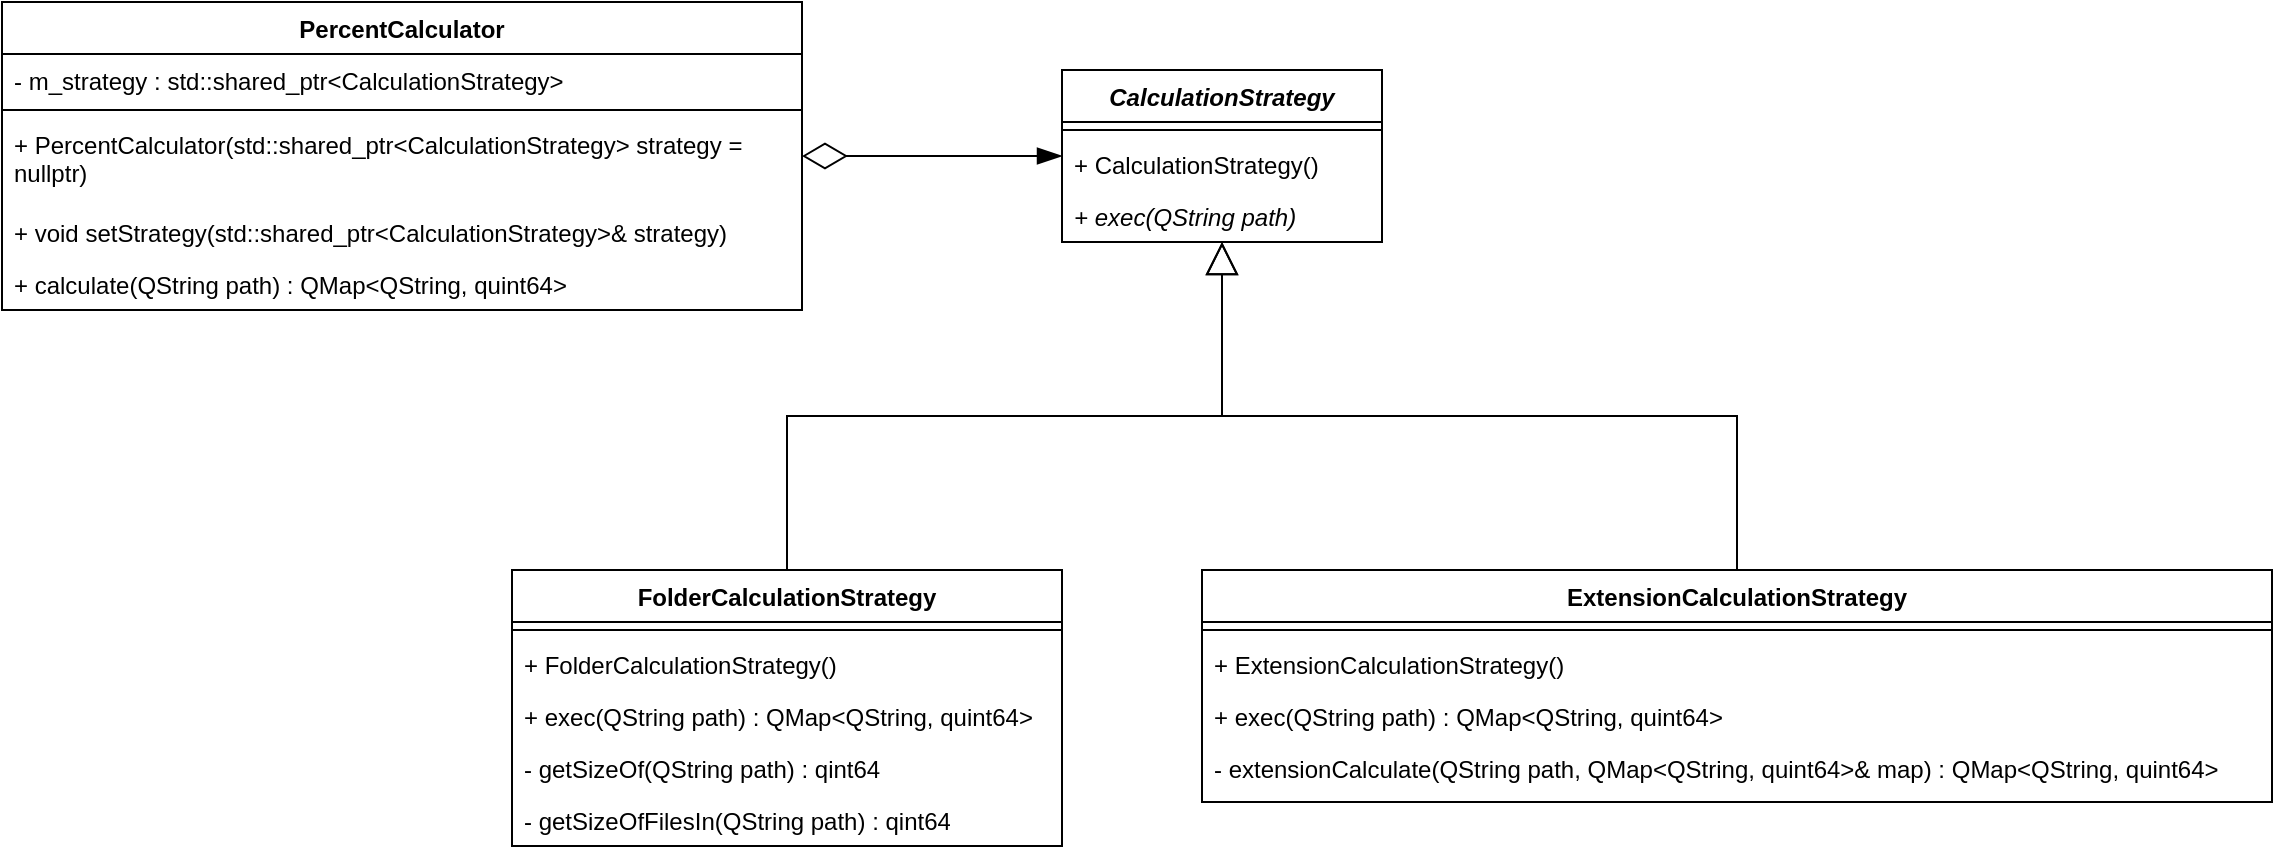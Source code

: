 <mxfile version="24.4.9" type="device">
  <diagram name="Страница — 1" id="_kUY2N4ZLPKGWOJeO3o4">
    <mxGraphModel dx="1293" dy="747" grid="1" gridSize="10" guides="1" tooltips="1" connect="1" arrows="1" fold="1" page="1" pageScale="1" pageWidth="1169" pageHeight="827" math="0" shadow="0">
      <root>
        <mxCell id="0" />
        <mxCell id="1" parent="0" />
        <mxCell id="EZLeDql6kAfV6pXtA3XM-2" value="&lt;i&gt;CalculationStrategy&lt;/i&gt;" style="swimlane;fontStyle=1;align=center;verticalAlign=top;childLayout=stackLayout;horizontal=1;startSize=26;horizontalStack=0;resizeParent=1;resizeParentMax=0;resizeLast=0;collapsible=1;marginBottom=0;whiteSpace=wrap;html=1;" parent="1" vertex="1">
          <mxGeometry x="547" y="304" width="160" height="86" as="geometry" />
        </mxCell>
        <mxCell id="EZLeDql6kAfV6pXtA3XM-4" value="" style="line;strokeWidth=1;fillColor=none;align=left;verticalAlign=middle;spacingTop=-1;spacingLeft=3;spacingRight=3;rotatable=0;labelPosition=right;points=[];portConstraint=eastwest;strokeColor=inherit;" parent="EZLeDql6kAfV6pXtA3XM-2" vertex="1">
          <mxGeometry y="26" width="160" height="8" as="geometry" />
        </mxCell>
        <mxCell id="EZLeDql6kAfV6pXtA3XM-5" value="+&amp;nbsp;&lt;span style=&quot;text-align: center;&quot;&gt;CalculationStrategy()&lt;/span&gt;" style="text;strokeColor=none;fillColor=none;align=left;verticalAlign=top;spacingLeft=4;spacingRight=4;overflow=hidden;rotatable=0;points=[[0,0.5],[1,0.5]];portConstraint=eastwest;whiteSpace=wrap;html=1;" parent="EZLeDql6kAfV6pXtA3XM-2" vertex="1">
          <mxGeometry y="34" width="160" height="26" as="geometry" />
        </mxCell>
        <mxCell id="EZLeDql6kAfV6pXtA3XM-6" value="&lt;i&gt;+ exec&lt;span style=&quot;text-align: center;&quot;&gt;(QString path)&lt;/span&gt;&lt;/i&gt;" style="text;strokeColor=none;fillColor=none;align=left;verticalAlign=top;spacingLeft=4;spacingRight=4;overflow=hidden;rotatable=0;points=[[0,0.5],[1,0.5]];portConstraint=eastwest;whiteSpace=wrap;html=1;" parent="EZLeDql6kAfV6pXtA3XM-2" vertex="1">
          <mxGeometry y="60" width="160" height="26" as="geometry" />
        </mxCell>
        <mxCell id="EZLeDql6kAfV6pXtA3XM-11" style="edgeStyle=orthogonalEdgeStyle;rounded=0;orthogonalLoop=1;jettySize=auto;html=1;endArrow=block;endFill=0;endSize=14;" parent="1" source="EZLeDql6kAfV6pXtA3XM-7" target="EZLeDql6kAfV6pXtA3XM-2" edge="1">
          <mxGeometry relative="1" as="geometry" />
        </mxCell>
        <mxCell id="EZLeDql6kAfV6pXtA3XM-7" value="ExtensionCalculationStrategy" style="swimlane;fontStyle=1;align=center;verticalAlign=top;childLayout=stackLayout;horizontal=1;startSize=26;horizontalStack=0;resizeParent=1;resizeParentMax=0;resizeLast=0;collapsible=1;marginBottom=0;whiteSpace=wrap;html=1;" parent="1" vertex="1">
          <mxGeometry x="617" y="554" width="535" height="116" as="geometry" />
        </mxCell>
        <mxCell id="EZLeDql6kAfV6pXtA3XM-9" value="" style="line;strokeWidth=1;fillColor=none;align=left;verticalAlign=middle;spacingTop=-1;spacingLeft=3;spacingRight=3;rotatable=0;labelPosition=right;points=[];portConstraint=eastwest;strokeColor=inherit;" parent="EZLeDql6kAfV6pXtA3XM-7" vertex="1">
          <mxGeometry y="26" width="535" height="8" as="geometry" />
        </mxCell>
        <mxCell id="6-FwHnSK7FdqYJPjmoRI-1" value="+&amp;nbsp;&lt;span style=&quot;text-align: center;&quot;&gt;ExtensionCalculationStrategy&lt;/span&gt;&lt;span style=&quot;text-align: center;&quot;&gt;()&lt;/span&gt;" style="text;strokeColor=none;fillColor=none;align=left;verticalAlign=top;spacingLeft=4;spacingRight=4;overflow=hidden;rotatable=0;points=[[0,0.5],[1,0.5]];portConstraint=eastwest;whiteSpace=wrap;html=1;" vertex="1" parent="EZLeDql6kAfV6pXtA3XM-7">
          <mxGeometry y="34" width="535" height="26" as="geometry" />
        </mxCell>
        <mxCell id="EZLeDql6kAfV6pXtA3XM-23" value="&lt;div style=&quot;&quot;&gt;&lt;span style=&quot;background-color: initial;&quot;&gt;+&amp;nbsp;&lt;/span&gt;&lt;span style=&quot;background-color: initial;&quot;&gt;exec(QString path) :&amp;nbsp;&lt;/span&gt;&lt;span style=&quot;background-color: initial;&quot;&gt;QMap&amp;lt;QString, quint64&amp;gt;&lt;/span&gt;&lt;/div&gt;" style="text;strokeColor=none;fillColor=none;align=left;verticalAlign=top;spacingLeft=4;spacingRight=4;overflow=hidden;rotatable=0;points=[[0,0.5],[1,0.5]];portConstraint=eastwest;whiteSpace=wrap;html=1;" parent="EZLeDql6kAfV6pXtA3XM-7" vertex="1">
          <mxGeometry y="60" width="535" height="26" as="geometry" />
        </mxCell>
        <mxCell id="EZLeDql6kAfV6pXtA3XM-10" value="- extensionCalculate(QString path, QMap&amp;lt;QString, quint64&amp;gt;&amp;amp; map) :&amp;nbsp;QMap&amp;lt;QString, quint64&amp;gt;" style="text;strokeColor=none;fillColor=none;align=left;verticalAlign=top;spacingLeft=4;spacingRight=4;overflow=hidden;rotatable=0;points=[[0,0.5],[1,0.5]];portConstraint=eastwest;whiteSpace=wrap;html=1;" parent="EZLeDql6kAfV6pXtA3XM-7" vertex="1">
          <mxGeometry y="86" width="535" height="30" as="geometry" />
        </mxCell>
        <mxCell id="EZLeDql6kAfV6pXtA3XM-12" value="FolderCalculationStrategy" style="swimlane;fontStyle=1;align=center;verticalAlign=top;childLayout=stackLayout;horizontal=1;startSize=26;horizontalStack=0;resizeParent=1;resizeParentMax=0;resizeLast=0;collapsible=1;marginBottom=0;whiteSpace=wrap;html=1;" parent="1" vertex="1">
          <mxGeometry x="272" y="554" width="275" height="138" as="geometry" />
        </mxCell>
        <mxCell id="EZLeDql6kAfV6pXtA3XM-14" value="" style="line;strokeWidth=1;fillColor=none;align=left;verticalAlign=middle;spacingTop=-1;spacingLeft=3;spacingRight=3;rotatable=0;labelPosition=right;points=[];portConstraint=eastwest;strokeColor=inherit;" parent="EZLeDql6kAfV6pXtA3XM-12" vertex="1">
          <mxGeometry y="26" width="275" height="8" as="geometry" />
        </mxCell>
        <mxCell id="EZLeDql6kAfV6pXtA3XM-22" value="+ Folder&lt;span style=&quot;text-align: center;&quot;&gt;CalculationStrategy()&lt;/span&gt;" style="text;strokeColor=none;fillColor=none;align=left;verticalAlign=top;spacingLeft=4;spacingRight=4;overflow=hidden;rotatable=0;points=[[0,0.5],[1,0.5]];portConstraint=eastwest;whiteSpace=wrap;html=1;" parent="EZLeDql6kAfV6pXtA3XM-12" vertex="1">
          <mxGeometry y="34" width="275" height="26" as="geometry" />
        </mxCell>
        <mxCell id="EZLeDql6kAfV6pXtA3XM-15" value="+ exec(QString path) : QMap&amp;lt;QString, quint64&amp;gt;" style="text;strokeColor=none;fillColor=none;align=left;verticalAlign=top;spacingLeft=4;spacingRight=4;overflow=hidden;rotatable=0;points=[[0,0.5],[1,0.5]];portConstraint=eastwest;whiteSpace=wrap;html=1;" parent="EZLeDql6kAfV6pXtA3XM-12" vertex="1">
          <mxGeometry y="60" width="275" height="26" as="geometry" />
        </mxCell>
        <mxCell id="6-FwHnSK7FdqYJPjmoRI-3" value="- getSizeOf(QString path) :&amp;nbsp;qint64" style="text;strokeColor=none;fillColor=none;align=left;verticalAlign=top;spacingLeft=4;spacingRight=4;overflow=hidden;rotatable=0;points=[[0,0.5],[1,0.5]];portConstraint=eastwest;whiteSpace=wrap;html=1;" vertex="1" parent="EZLeDql6kAfV6pXtA3XM-12">
          <mxGeometry y="86" width="275" height="26" as="geometry" />
        </mxCell>
        <mxCell id="6-FwHnSK7FdqYJPjmoRI-2" value="- getSizeOfFilesIn(QString path) : qint64" style="text;strokeColor=none;fillColor=none;align=left;verticalAlign=top;spacingLeft=4;spacingRight=4;overflow=hidden;rotatable=0;points=[[0,0.5],[1,0.5]];portConstraint=eastwest;whiteSpace=wrap;html=1;" vertex="1" parent="EZLeDql6kAfV6pXtA3XM-12">
          <mxGeometry y="112" width="275" height="26" as="geometry" />
        </mxCell>
        <mxCell id="EZLeDql6kAfV6pXtA3XM-16" style="edgeStyle=orthogonalEdgeStyle;rounded=0;orthogonalLoop=1;jettySize=auto;html=1;endArrow=block;endFill=0;endSize=14;" parent="1" source="EZLeDql6kAfV6pXtA3XM-12" target="EZLeDql6kAfV6pXtA3XM-2" edge="1">
          <mxGeometry relative="1" as="geometry">
            <mxPoint x="772" y="308" as="sourcePoint" />
            <mxPoint x="637" y="308" as="targetPoint" />
          </mxGeometry>
        </mxCell>
        <mxCell id="EZLeDql6kAfV6pXtA3XM-25" style="edgeStyle=orthogonalEdgeStyle;rounded=0;orthogonalLoop=1;jettySize=auto;html=1;endArrow=blockThin;endFill=1;startArrow=diamondThin;startFill=0;targetPerimeterSpacing=0;sourcePerimeterSpacing=0;startSize=20;endSize=10;" parent="1" source="EZLeDql6kAfV6pXtA3XM-17" target="EZLeDql6kAfV6pXtA3XM-2" edge="1">
          <mxGeometry relative="1" as="geometry" />
        </mxCell>
        <mxCell id="EZLeDql6kAfV6pXtA3XM-17" value="PercentCalculator" style="swimlane;fontStyle=1;align=center;verticalAlign=top;childLayout=stackLayout;horizontal=1;startSize=26;horizontalStack=0;resizeParent=1;resizeParentMax=0;resizeLast=0;collapsible=1;marginBottom=0;whiteSpace=wrap;html=1;" parent="1" vertex="1">
          <mxGeometry x="17" y="270" width="400" height="154" as="geometry" />
        </mxCell>
        <mxCell id="6-FwHnSK7FdqYJPjmoRI-5" value="-&amp;nbsp;m_strategy :&amp;nbsp;std::shared_ptr&amp;lt;CalculationStrategy&amp;gt;" style="text;strokeColor=none;fillColor=none;align=left;verticalAlign=top;spacingLeft=4;spacingRight=4;overflow=hidden;rotatable=0;points=[[0,0.5],[1,0.5]];portConstraint=eastwest;whiteSpace=wrap;html=1;" vertex="1" parent="EZLeDql6kAfV6pXtA3XM-17">
          <mxGeometry y="26" width="400" height="24" as="geometry" />
        </mxCell>
        <mxCell id="EZLeDql6kAfV6pXtA3XM-19" value="" style="line;strokeWidth=1;fillColor=none;align=left;verticalAlign=middle;spacingTop=-1;spacingLeft=3;spacingRight=3;rotatable=0;labelPosition=right;points=[];portConstraint=eastwest;strokeColor=inherit;" parent="EZLeDql6kAfV6pXtA3XM-17" vertex="1">
          <mxGeometry y="50" width="400" height="8" as="geometry" />
        </mxCell>
        <mxCell id="EZLeDql6kAfV6pXtA3XM-18" value="+ PercentCalculator(std::shared_ptr&amp;lt;CalculationStrategy&amp;gt; strategy = nullptr)" style="text;strokeColor=none;fillColor=none;align=left;verticalAlign=top;spacingLeft=4;spacingRight=4;overflow=hidden;rotatable=0;points=[[0,0.5],[1,0.5]];portConstraint=eastwest;whiteSpace=wrap;html=1;" parent="EZLeDql6kAfV6pXtA3XM-17" vertex="1">
          <mxGeometry y="58" width="400" height="44" as="geometry" />
        </mxCell>
        <mxCell id="EZLeDql6kAfV6pXtA3XM-26" value="+ void setStrategy(std::shared_ptr&amp;lt;CalculationStrategy&amp;gt;&amp;amp; strategy)" style="text;strokeColor=none;fillColor=none;align=left;verticalAlign=top;spacingLeft=4;spacingRight=4;overflow=hidden;rotatable=0;points=[[0,0.5],[1,0.5]];portConstraint=eastwest;whiteSpace=wrap;html=1;" parent="EZLeDql6kAfV6pXtA3XM-17" vertex="1">
          <mxGeometry y="102" width="400" height="26" as="geometry" />
        </mxCell>
        <mxCell id="6-FwHnSK7FdqYJPjmoRI-7" value="+ calculate(QString path) : QMap&amp;lt;QString, quint64&amp;gt;" style="text;strokeColor=none;fillColor=none;align=left;verticalAlign=top;spacingLeft=4;spacingRight=4;overflow=hidden;rotatable=0;points=[[0,0.5],[1,0.5]];portConstraint=eastwest;whiteSpace=wrap;html=1;" vertex="1" parent="EZLeDql6kAfV6pXtA3XM-17">
          <mxGeometry y="128" width="400" height="26" as="geometry" />
        </mxCell>
      </root>
    </mxGraphModel>
  </diagram>
</mxfile>
